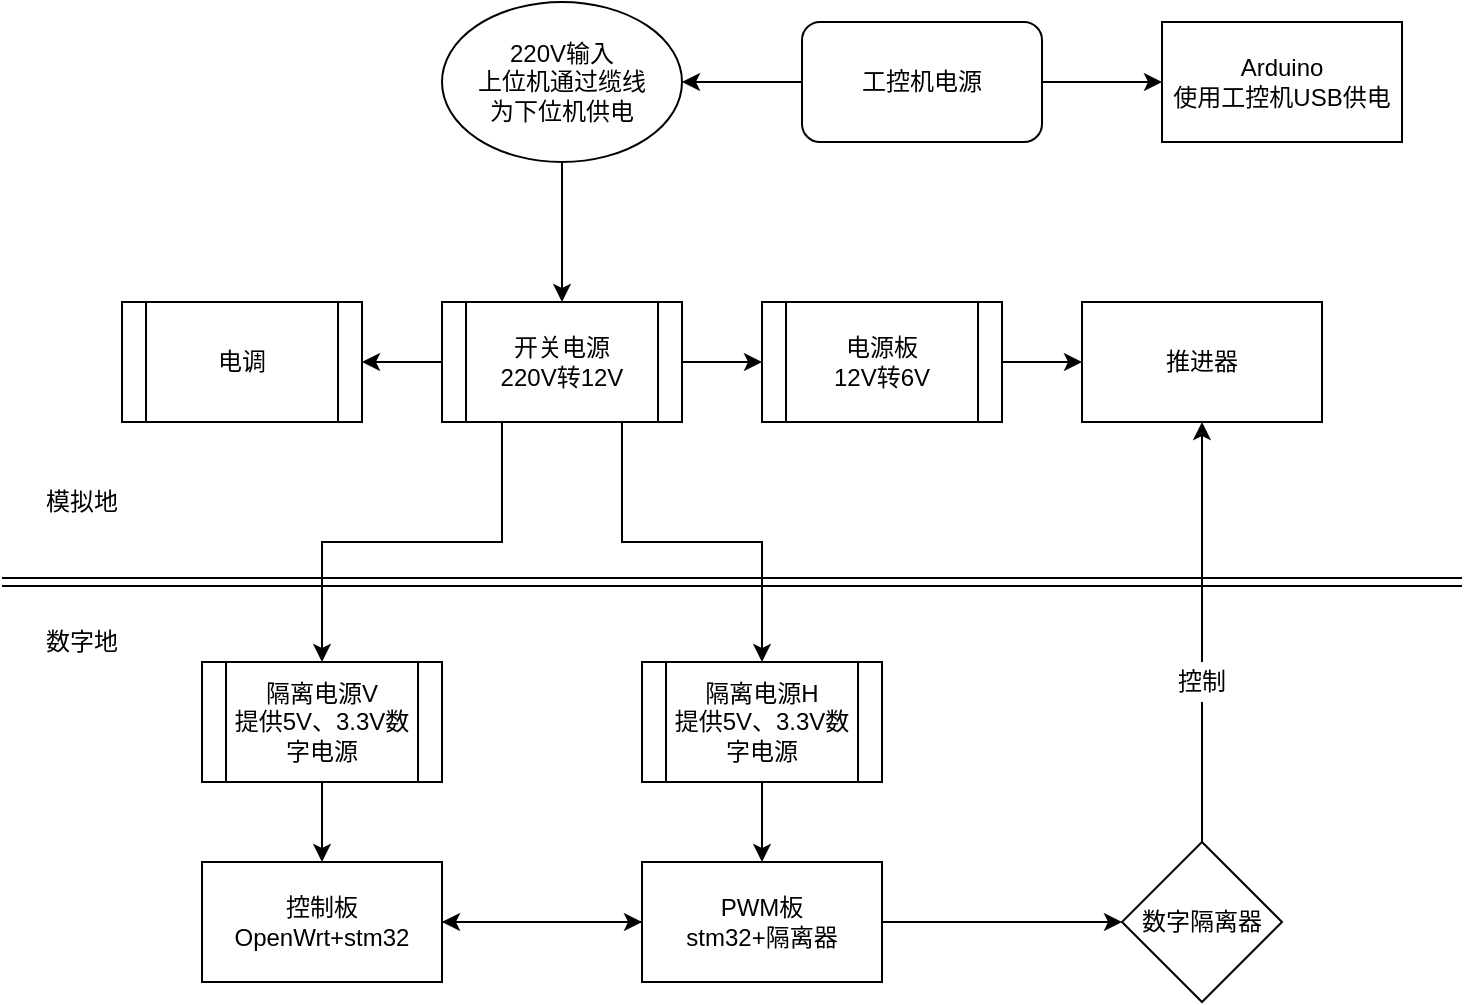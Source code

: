 <mxfile>
    <diagram id="E3ANyRhSJYwloWMLshDA" name="第 1 页">
        <mxGraphModel dx="989" dy="836" grid="1" gridSize="10" guides="1" tooltips="1" connect="1" arrows="1" fold="1" page="1" pageScale="1" pageWidth="827" pageHeight="1169" math="0" shadow="0">
            <root>
                <mxCell id="0"/>
                <mxCell id="1" parent="0"/>
                <mxCell id="5" style="edgeStyle=orthogonalEdgeStyle;rounded=0;orthogonalLoop=1;jettySize=auto;html=1;exitX=0.5;exitY=1;exitDx=0;exitDy=0;entryX=0.5;entryY=0;entryDx=0;entryDy=0;" edge="1" parent="1" source="2" target="3">
                    <mxGeometry relative="1" as="geometry"/>
                </mxCell>
                <mxCell id="2" value="220V输入&lt;br&gt;上位机通过缆线&lt;br&gt;为下位机供电" style="ellipse;whiteSpace=wrap;html=1;" vertex="1" parent="1">
                    <mxGeometry x="260" y="160" width="120" height="80" as="geometry"/>
                </mxCell>
                <mxCell id="11" style="edgeStyle=orthogonalEdgeStyle;rounded=0;orthogonalLoop=1;jettySize=auto;html=1;exitX=0;exitY=0.5;exitDx=0;exitDy=0;entryX=1;entryY=0.5;entryDx=0;entryDy=0;" edge="1" parent="1" source="3" target="9">
                    <mxGeometry relative="1" as="geometry"/>
                </mxCell>
                <mxCell id="12" style="edgeStyle=orthogonalEdgeStyle;rounded=0;orthogonalLoop=1;jettySize=auto;html=1;exitX=1;exitY=0.5;exitDx=0;exitDy=0;entryX=0;entryY=0.5;entryDx=0;entryDy=0;" edge="1" parent="1" source="3" target="10">
                    <mxGeometry relative="1" as="geometry"/>
                </mxCell>
                <mxCell id="18" style="edgeStyle=orthogonalEdgeStyle;rounded=0;orthogonalLoop=1;jettySize=auto;html=1;exitX=0.25;exitY=1;exitDx=0;exitDy=0;entryX=0.5;entryY=0;entryDx=0;entryDy=0;" edge="1" parent="1" source="3" target="16">
                    <mxGeometry relative="1" as="geometry"/>
                </mxCell>
                <mxCell id="19" style="edgeStyle=orthogonalEdgeStyle;rounded=0;orthogonalLoop=1;jettySize=auto;html=1;exitX=0.75;exitY=1;exitDx=0;exitDy=0;entryX=0.5;entryY=0;entryDx=0;entryDy=0;" edge="1" parent="1" source="3" target="17">
                    <mxGeometry relative="1" as="geometry"/>
                </mxCell>
                <mxCell id="3" value="开关电源&lt;br&gt;220V转12V" style="shape=process;whiteSpace=wrap;html=1;backgroundOutline=1;" vertex="1" parent="1">
                    <mxGeometry x="260" y="310" width="120" height="60" as="geometry"/>
                </mxCell>
                <mxCell id="9" value="电调" style="shape=process;whiteSpace=wrap;html=1;backgroundOutline=1;" vertex="1" parent="1">
                    <mxGeometry x="100" y="310" width="120" height="60" as="geometry"/>
                </mxCell>
                <mxCell id="20" style="edgeStyle=orthogonalEdgeStyle;rounded=0;orthogonalLoop=1;jettySize=auto;html=1;exitX=1;exitY=0.5;exitDx=0;exitDy=0;entryX=0;entryY=0.5;entryDx=0;entryDy=0;" edge="1" parent="1" source="10" target="15">
                    <mxGeometry relative="1" as="geometry"/>
                </mxCell>
                <mxCell id="10" value="电源板&lt;br&gt;12V转6V" style="shape=process;whiteSpace=wrap;html=1;backgroundOutline=1;" vertex="1" parent="1">
                    <mxGeometry x="420" y="310" width="120" height="60" as="geometry"/>
                </mxCell>
                <mxCell id="15" value="推进器" style="rounded=0;whiteSpace=wrap;html=1;" vertex="1" parent="1">
                    <mxGeometry x="580" y="310" width="120" height="60" as="geometry"/>
                </mxCell>
                <mxCell id="22" value="" style="edgeStyle=orthogonalEdgeStyle;rounded=0;orthogonalLoop=1;jettySize=auto;html=1;" edge="1" parent="1" source="16" target="21">
                    <mxGeometry relative="1" as="geometry"/>
                </mxCell>
                <mxCell id="16" value="隔离电源V&lt;br&gt;提供5V、3.3V数字电源" style="shape=process;whiteSpace=wrap;html=1;backgroundOutline=1;" vertex="1" parent="1">
                    <mxGeometry x="140" y="490" width="120" height="60" as="geometry"/>
                </mxCell>
                <mxCell id="24" style="edgeStyle=orthogonalEdgeStyle;rounded=0;orthogonalLoop=1;jettySize=auto;html=1;exitX=0.5;exitY=1;exitDx=0;exitDy=0;entryX=0.5;entryY=0;entryDx=0;entryDy=0;" edge="1" parent="1" source="17" target="23">
                    <mxGeometry relative="1" as="geometry"/>
                </mxCell>
                <mxCell id="17" value="隔离电源H&lt;br&gt;提供5V、3.3V数字电源" style="shape=process;whiteSpace=wrap;html=1;backgroundOutline=1;" vertex="1" parent="1">
                    <mxGeometry x="360" y="490" width="120" height="60" as="geometry"/>
                </mxCell>
                <mxCell id="33" style="edgeStyle=orthogonalEdgeStyle;rounded=0;orthogonalLoop=1;jettySize=auto;html=1;exitX=1;exitY=0.5;exitDx=0;exitDy=0;entryX=0;entryY=0.5;entryDx=0;entryDy=0;" edge="1" parent="1" source="21" target="23">
                    <mxGeometry relative="1" as="geometry"/>
                </mxCell>
                <mxCell id="21" value="控制板&lt;br&gt;OpenWrt+stm32" style="rounded=0;whiteSpace=wrap;html=1;" vertex="1" parent="1">
                    <mxGeometry x="140" y="590" width="120" height="60" as="geometry"/>
                </mxCell>
                <mxCell id="26" style="edgeStyle=orthogonalEdgeStyle;rounded=0;orthogonalLoop=1;jettySize=auto;html=1;exitX=1;exitY=0.5;exitDx=0;exitDy=0;entryX=0;entryY=0.5;entryDx=0;entryDy=0;" edge="1" parent="1" source="23" target="25">
                    <mxGeometry relative="1" as="geometry"/>
                </mxCell>
                <mxCell id="34" style="edgeStyle=orthogonalEdgeStyle;rounded=0;orthogonalLoop=1;jettySize=auto;html=1;exitX=0;exitY=0.5;exitDx=0;exitDy=0;entryX=1;entryY=0.5;entryDx=0;entryDy=0;" edge="1" parent="1" source="23" target="21">
                    <mxGeometry relative="1" as="geometry"/>
                </mxCell>
                <mxCell id="23" value="PWM板&lt;br&gt;stm32+隔离器" style="rounded=0;whiteSpace=wrap;html=1;" vertex="1" parent="1">
                    <mxGeometry x="360" y="590" width="120" height="60" as="geometry"/>
                </mxCell>
                <mxCell id="27" style="edgeStyle=orthogonalEdgeStyle;rounded=0;orthogonalLoop=1;jettySize=auto;html=1;exitX=0.5;exitY=0;exitDx=0;exitDy=0;entryX=0.5;entryY=1;entryDx=0;entryDy=0;startArrow=none;" edge="1" parent="1" source="28" target="15">
                    <mxGeometry relative="1" as="geometry"/>
                </mxCell>
                <mxCell id="25" value="数字隔离器" style="rhombus;whiteSpace=wrap;html=1;" vertex="1" parent="1">
                    <mxGeometry x="600" y="580" width="80" height="80" as="geometry"/>
                </mxCell>
                <mxCell id="28" value="控制" style="text;html=1;strokeColor=none;fillColor=none;align=center;verticalAlign=middle;whiteSpace=wrap;rounded=0;" vertex="1" parent="1">
                    <mxGeometry x="620" y="490" width="40" height="20" as="geometry"/>
                </mxCell>
                <mxCell id="29" value="" style="edgeStyle=orthogonalEdgeStyle;rounded=0;orthogonalLoop=1;jettySize=auto;html=1;exitX=0.5;exitY=0;exitDx=0;exitDy=0;entryX=0.5;entryY=1;entryDx=0;entryDy=0;endArrow=none;" edge="1" parent="1" source="25" target="28">
                    <mxGeometry relative="1" as="geometry">
                        <mxPoint x="640.0" y="580" as="sourcePoint"/>
                        <mxPoint x="640.0" y="370" as="targetPoint"/>
                    </mxGeometry>
                </mxCell>
                <mxCell id="30" value="" style="shape=link;html=1;" edge="1" parent="1">
                    <mxGeometry width="100" relative="1" as="geometry">
                        <mxPoint x="40" y="450" as="sourcePoint"/>
                        <mxPoint x="770" y="450" as="targetPoint"/>
                    </mxGeometry>
                </mxCell>
                <mxCell id="31" value="模拟地" style="text;html=1;strokeColor=none;fillColor=none;align=center;verticalAlign=middle;whiteSpace=wrap;rounded=0;" vertex="1" parent="1">
                    <mxGeometry x="60" y="400" width="40" height="20" as="geometry"/>
                </mxCell>
                <mxCell id="32" value="数字地" style="text;html=1;strokeColor=none;fillColor=none;align=center;verticalAlign=middle;whiteSpace=wrap;rounded=0;" vertex="1" parent="1">
                    <mxGeometry x="60" y="470" width="40" height="20" as="geometry"/>
                </mxCell>
                <mxCell id="36" value="" style="edgeStyle=orthogonalEdgeStyle;rounded=0;orthogonalLoop=1;jettySize=auto;html=1;" edge="1" parent="1" source="35" target="2">
                    <mxGeometry relative="1" as="geometry"/>
                </mxCell>
                <mxCell id="38" style="edgeStyle=orthogonalEdgeStyle;rounded=0;orthogonalLoop=1;jettySize=auto;html=1;exitX=1;exitY=0.5;exitDx=0;exitDy=0;entryX=0;entryY=0.5;entryDx=0;entryDy=0;" edge="1" parent="1" source="35" target="37">
                    <mxGeometry relative="1" as="geometry"/>
                </mxCell>
                <mxCell id="35" value="工控机电源" style="rounded=1;whiteSpace=wrap;html=1;" vertex="1" parent="1">
                    <mxGeometry x="440" y="170" width="120" height="60" as="geometry"/>
                </mxCell>
                <mxCell id="37" value="Arduino&lt;br&gt;使用工控机USB供电" style="rounded=0;whiteSpace=wrap;html=1;" vertex="1" parent="1">
                    <mxGeometry x="620" y="170" width="120" height="60" as="geometry"/>
                </mxCell>
            </root>
        </mxGraphModel>
    </diagram>
</mxfile>